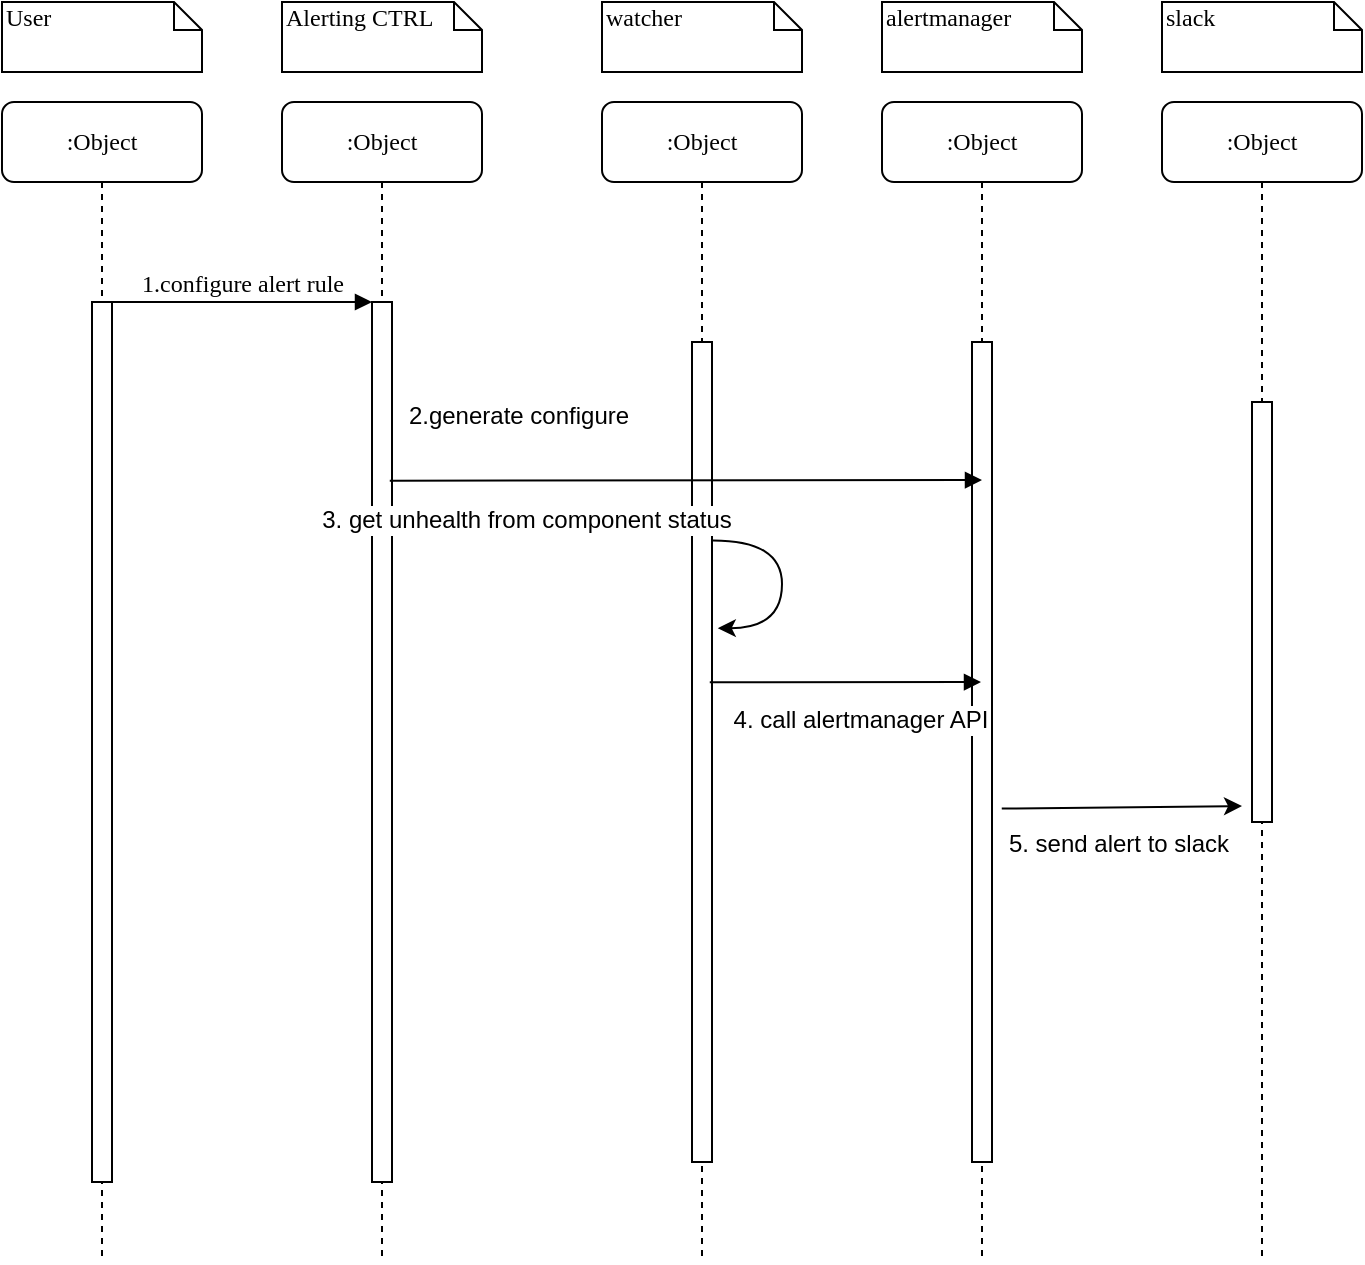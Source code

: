 <mxfile version="12.6.5" type="github">
  <diagram id="NH9-3kr0URNrox32hjLz" name="Page-1">
    <mxGraphModel dx="1373" dy="814" grid="1" gridSize="10" guides="1" tooltips="1" connect="1" arrows="1" fold="1" page="1" pageScale="1" pageWidth="827" pageHeight="1169" math="0" shadow="0">
      <root>
        <mxCell id="0"/>
        <mxCell id="1" parent="0"/>
        <mxCell id="tWINdVCAxdcShCrby2qk-1" value=":Object" style="shape=umlLifeline;perimeter=lifelinePerimeter;whiteSpace=wrap;html=1;container=1;collapsible=0;recursiveResize=0;outlineConnect=0;rounded=1;shadow=0;comic=0;labelBackgroundColor=none;strokeWidth=1;fontFamily=Verdana;fontSize=12;align=center;" vertex="1" parent="1">
          <mxGeometry x="240" y="80" width="100" height="580" as="geometry"/>
        </mxCell>
        <mxCell id="tWINdVCAxdcShCrby2qk-2" value="" style="html=1;points=[];perimeter=orthogonalPerimeter;rounded=0;shadow=0;comic=0;labelBackgroundColor=none;strokeWidth=1;fontFamily=Verdana;fontSize=12;align=center;" vertex="1" parent="tWINdVCAxdcShCrby2qk-1">
          <mxGeometry x="45" y="100" width="10" height="440" as="geometry"/>
        </mxCell>
        <mxCell id="tWINdVCAxdcShCrby2qk-3" value=":Object" style="shape=umlLifeline;perimeter=lifelinePerimeter;whiteSpace=wrap;html=1;container=1;collapsible=0;recursiveResize=0;outlineConnect=0;rounded=1;shadow=0;comic=0;labelBackgroundColor=none;strokeWidth=1;fontFamily=Verdana;fontSize=12;align=center;" vertex="1" parent="1">
          <mxGeometry x="400" y="80" width="100" height="580" as="geometry"/>
        </mxCell>
        <mxCell id="tWINdVCAxdcShCrby2qk-4" value="" style="html=1;points=[];perimeter=orthogonalPerimeter;rounded=0;shadow=0;comic=0;labelBackgroundColor=none;strokeWidth=1;fontFamily=Verdana;fontSize=12;align=center;" vertex="1" parent="tWINdVCAxdcShCrby2qk-3">
          <mxGeometry x="45" y="120" width="10" height="410" as="geometry"/>
        </mxCell>
        <mxCell id="tWINdVCAxdcShCrby2qk-27" value="" style="curved=1;endArrow=classic;html=1;exitX=0.989;exitY=0.242;exitDx=0;exitDy=0;exitPerimeter=0;entryX=1.289;entryY=0.349;entryDx=0;entryDy=0;entryPerimeter=0;" edge="1" parent="tWINdVCAxdcShCrby2qk-3" source="tWINdVCAxdcShCrby2qk-4" target="tWINdVCAxdcShCrby2qk-4">
          <mxGeometry width="50" height="50" relative="1" as="geometry">
            <mxPoint x="-300" y="650" as="sourcePoint"/>
            <mxPoint x="-250" y="600" as="targetPoint"/>
            <Array as="points">
              <mxPoint x="90" y="219"/>
              <mxPoint x="90" y="263"/>
            </Array>
          </mxGeometry>
        </mxCell>
        <mxCell id="tWINdVCAxdcShCrby2qk-5" value=":Object" style="shape=umlLifeline;perimeter=lifelinePerimeter;whiteSpace=wrap;html=1;container=1;collapsible=0;recursiveResize=0;outlineConnect=0;rounded=1;shadow=0;comic=0;labelBackgroundColor=none;strokeWidth=1;fontFamily=Verdana;fontSize=12;align=center;" vertex="1" parent="1">
          <mxGeometry x="540" y="80" width="100" height="580" as="geometry"/>
        </mxCell>
        <mxCell id="tWINdVCAxdcShCrby2qk-9" value="" style="html=1;points=[];perimeter=orthogonalPerimeter;rounded=0;shadow=0;comic=0;labelBackgroundColor=none;strokeWidth=1;fontFamily=Verdana;fontSize=12;align=center;" vertex="1" parent="tWINdVCAxdcShCrby2qk-5">
          <mxGeometry x="45" y="120" width="10" height="410" as="geometry"/>
        </mxCell>
        <mxCell id="tWINdVCAxdcShCrby2qk-6" value=":Object" style="shape=umlLifeline;perimeter=lifelinePerimeter;whiteSpace=wrap;html=1;container=1;collapsible=0;recursiveResize=0;outlineConnect=0;rounded=1;shadow=0;comic=0;labelBackgroundColor=none;strokeWidth=1;fontFamily=Verdana;fontSize=12;align=center;" vertex="1" parent="1">
          <mxGeometry x="680" y="80" width="100" height="580" as="geometry"/>
        </mxCell>
        <mxCell id="tWINdVCAxdcShCrby2qk-7" value=":Object" style="shape=umlLifeline;perimeter=lifelinePerimeter;whiteSpace=wrap;html=1;container=1;collapsible=0;recursiveResize=0;outlineConnect=0;rounded=1;shadow=0;comic=0;labelBackgroundColor=none;strokeWidth=1;fontFamily=Verdana;fontSize=12;align=center;" vertex="1" parent="1">
          <mxGeometry x="100" y="80" width="100" height="580" as="geometry"/>
        </mxCell>
        <mxCell id="tWINdVCAxdcShCrby2qk-8" value="" style="html=1;points=[];perimeter=orthogonalPerimeter;rounded=0;shadow=0;comic=0;labelBackgroundColor=none;strokeWidth=1;fontFamily=Verdana;fontSize=12;align=center;" vertex="1" parent="tWINdVCAxdcShCrby2qk-7">
          <mxGeometry x="45" y="100" width="10" height="440" as="geometry"/>
        </mxCell>
        <mxCell id="tWINdVCAxdcShCrby2qk-10" value="" style="html=1;points=[];perimeter=orthogonalPerimeter;rounded=0;shadow=0;comic=0;labelBackgroundColor=none;strokeWidth=1;fontFamily=Verdana;fontSize=12;align=center;" vertex="1" parent="1">
          <mxGeometry x="725" y="230" width="10" height="210" as="geometry"/>
        </mxCell>
        <mxCell id="tWINdVCAxdcShCrby2qk-11" value="1.configure alert rule" style="html=1;verticalAlign=bottom;endArrow=block;entryX=0;entryY=0;labelBackgroundColor=none;fontFamily=Verdana;fontSize=12;edgeStyle=elbowEdgeStyle;elbow=vertical;" edge="1" parent="1" source="tWINdVCAxdcShCrby2qk-8" target="tWINdVCAxdcShCrby2qk-2">
          <mxGeometry relative="1" as="geometry">
            <mxPoint x="220" y="190" as="sourcePoint"/>
          </mxGeometry>
        </mxCell>
        <mxCell id="tWINdVCAxdcShCrby2qk-12" value="User" style="shape=note;whiteSpace=wrap;html=1;size=14;verticalAlign=top;align=left;spacingTop=-6;rounded=0;shadow=0;comic=0;labelBackgroundColor=none;strokeWidth=1;fontFamily=Verdana;fontSize=12" vertex="1" parent="1">
          <mxGeometry x="100" y="30" width="100" height="35" as="geometry"/>
        </mxCell>
        <mxCell id="tWINdVCAxdcShCrby2qk-13" value="Alerting CTRL" style="shape=note;whiteSpace=wrap;html=1;size=14;verticalAlign=top;align=left;spacingTop=-6;rounded=0;shadow=0;comic=0;labelBackgroundColor=none;strokeWidth=1;fontFamily=Verdana;fontSize=12" vertex="1" parent="1">
          <mxGeometry x="240" y="30" width="100" height="35" as="geometry"/>
        </mxCell>
        <mxCell id="tWINdVCAxdcShCrby2qk-14" value="watcher" style="shape=note;whiteSpace=wrap;html=1;size=14;verticalAlign=top;align=left;spacingTop=-6;rounded=0;shadow=0;comic=0;labelBackgroundColor=none;strokeWidth=1;fontFamily=Verdana;fontSize=12" vertex="1" parent="1">
          <mxGeometry x="400" y="30" width="100" height="35" as="geometry"/>
        </mxCell>
        <mxCell id="tWINdVCAxdcShCrby2qk-15" value="alertmanager" style="shape=note;whiteSpace=wrap;html=1;size=14;verticalAlign=top;align=left;spacingTop=-6;rounded=0;shadow=0;comic=0;labelBackgroundColor=none;strokeWidth=1;fontFamily=Verdana;fontSize=12" vertex="1" parent="1">
          <mxGeometry x="540" y="30" width="100" height="35" as="geometry"/>
        </mxCell>
        <mxCell id="tWINdVCAxdcShCrby2qk-16" value="slack" style="shape=note;whiteSpace=wrap;html=1;size=14;verticalAlign=top;align=left;spacingTop=-6;rounded=0;shadow=0;comic=0;labelBackgroundColor=none;strokeWidth=1;fontFamily=Verdana;fontSize=12" vertex="1" parent="1">
          <mxGeometry x="680" y="30" width="100" height="35" as="geometry"/>
        </mxCell>
        <mxCell id="tWINdVCAxdcShCrby2qk-17" value="" style="html=1;verticalAlign=bottom;endArrow=block;labelBackgroundColor=none;fontFamily=Verdana;fontSize=12;edgeStyle=elbowEdgeStyle;elbow=vertical;exitX=0.889;exitY=0.203;exitDx=0;exitDy=0;exitPerimeter=0;" edge="1" parent="1" source="tWINdVCAxdcShCrby2qk-2">
          <mxGeometry x="0.684" y="-80" relative="1" as="geometry">
            <mxPoint x="300" y="269" as="sourcePoint"/>
            <mxPoint x="590" y="269" as="targetPoint"/>
            <Array as="points"/>
            <mxPoint as="offset"/>
          </mxGeometry>
        </mxCell>
        <mxCell id="tWINdVCAxdcShCrby2qk-18" value="3. get unhealth from component status" style="text;html=1;align=center;verticalAlign=middle;resizable=0;points=[];labelBackgroundColor=#ffffff;" vertex="1" connectable="0" parent="tWINdVCAxdcShCrby2qk-17">
          <mxGeometry x="-0.723" y="-1" relative="1" as="geometry">
            <mxPoint x="27" y="19" as="offset"/>
          </mxGeometry>
        </mxCell>
        <mxCell id="tWINdVCAxdcShCrby2qk-22" value="2.generate configure" style="text;html=1;align=center;verticalAlign=middle;resizable=0;points=[];autosize=1;" vertex="1" parent="1">
          <mxGeometry x="293" y="227" width="130" height="20" as="geometry"/>
        </mxCell>
        <mxCell id="tWINdVCAxdcShCrby2qk-23" value="" style="html=1;verticalAlign=bottom;endArrow=block;labelBackgroundColor=none;fontFamily=Verdana;fontSize=12;edgeStyle=elbowEdgeStyle;elbow=vertical;exitX=0.889;exitY=0.415;exitDx=0;exitDy=0;exitPerimeter=0;" edge="1" parent="1" source="tWINdVCAxdcShCrby2qk-4" target="tWINdVCAxdcShCrby2qk-5">
          <mxGeometry x="1" y="-176" relative="1" as="geometry">
            <mxPoint x="470" y="370" as="sourcePoint"/>
            <mxPoint x="440" y="391" as="targetPoint"/>
            <Array as="points">
              <mxPoint x="570" y="370"/>
              <mxPoint x="460" y="391"/>
            </Array>
            <mxPoint x="166" y="-117" as="offset"/>
          </mxGeometry>
        </mxCell>
        <mxCell id="tWINdVCAxdcShCrby2qk-24" value="4. call alertmanager API" style="text;html=1;align=center;verticalAlign=middle;resizable=0;points=[];labelBackgroundColor=#ffffff;" vertex="1" connectable="0" parent="tWINdVCAxdcShCrby2qk-23">
          <mxGeometry x="-0.723" y="-1" relative="1" as="geometry">
            <mxPoint x="56" y="18" as="offset"/>
          </mxGeometry>
        </mxCell>
        <mxCell id="tWINdVCAxdcShCrby2qk-26" value="" style="endArrow=classic;html=1;exitX=1.489;exitY=0.569;exitDx=0;exitDy=0;exitPerimeter=0;" edge="1" parent="1" source="tWINdVCAxdcShCrby2qk-9">
          <mxGeometry x="0.323" y="-18" width="50" height="50" relative="1" as="geometry">
            <mxPoint x="620" y="432" as="sourcePoint"/>
            <mxPoint x="720" y="432" as="targetPoint"/>
            <mxPoint as="offset"/>
          </mxGeometry>
        </mxCell>
        <mxCell id="tWINdVCAxdcShCrby2qk-30" value="5. send alert to slack" style="text;html=1;align=center;verticalAlign=middle;resizable=0;points=[];labelBackgroundColor=#ffffff;" vertex="1" connectable="0" parent="tWINdVCAxdcShCrby2qk-26">
          <mxGeometry x="-0.304" y="-1" relative="1" as="geometry">
            <mxPoint x="15.5" y="17" as="offset"/>
          </mxGeometry>
        </mxCell>
      </root>
    </mxGraphModel>
  </diagram>
</mxfile>
